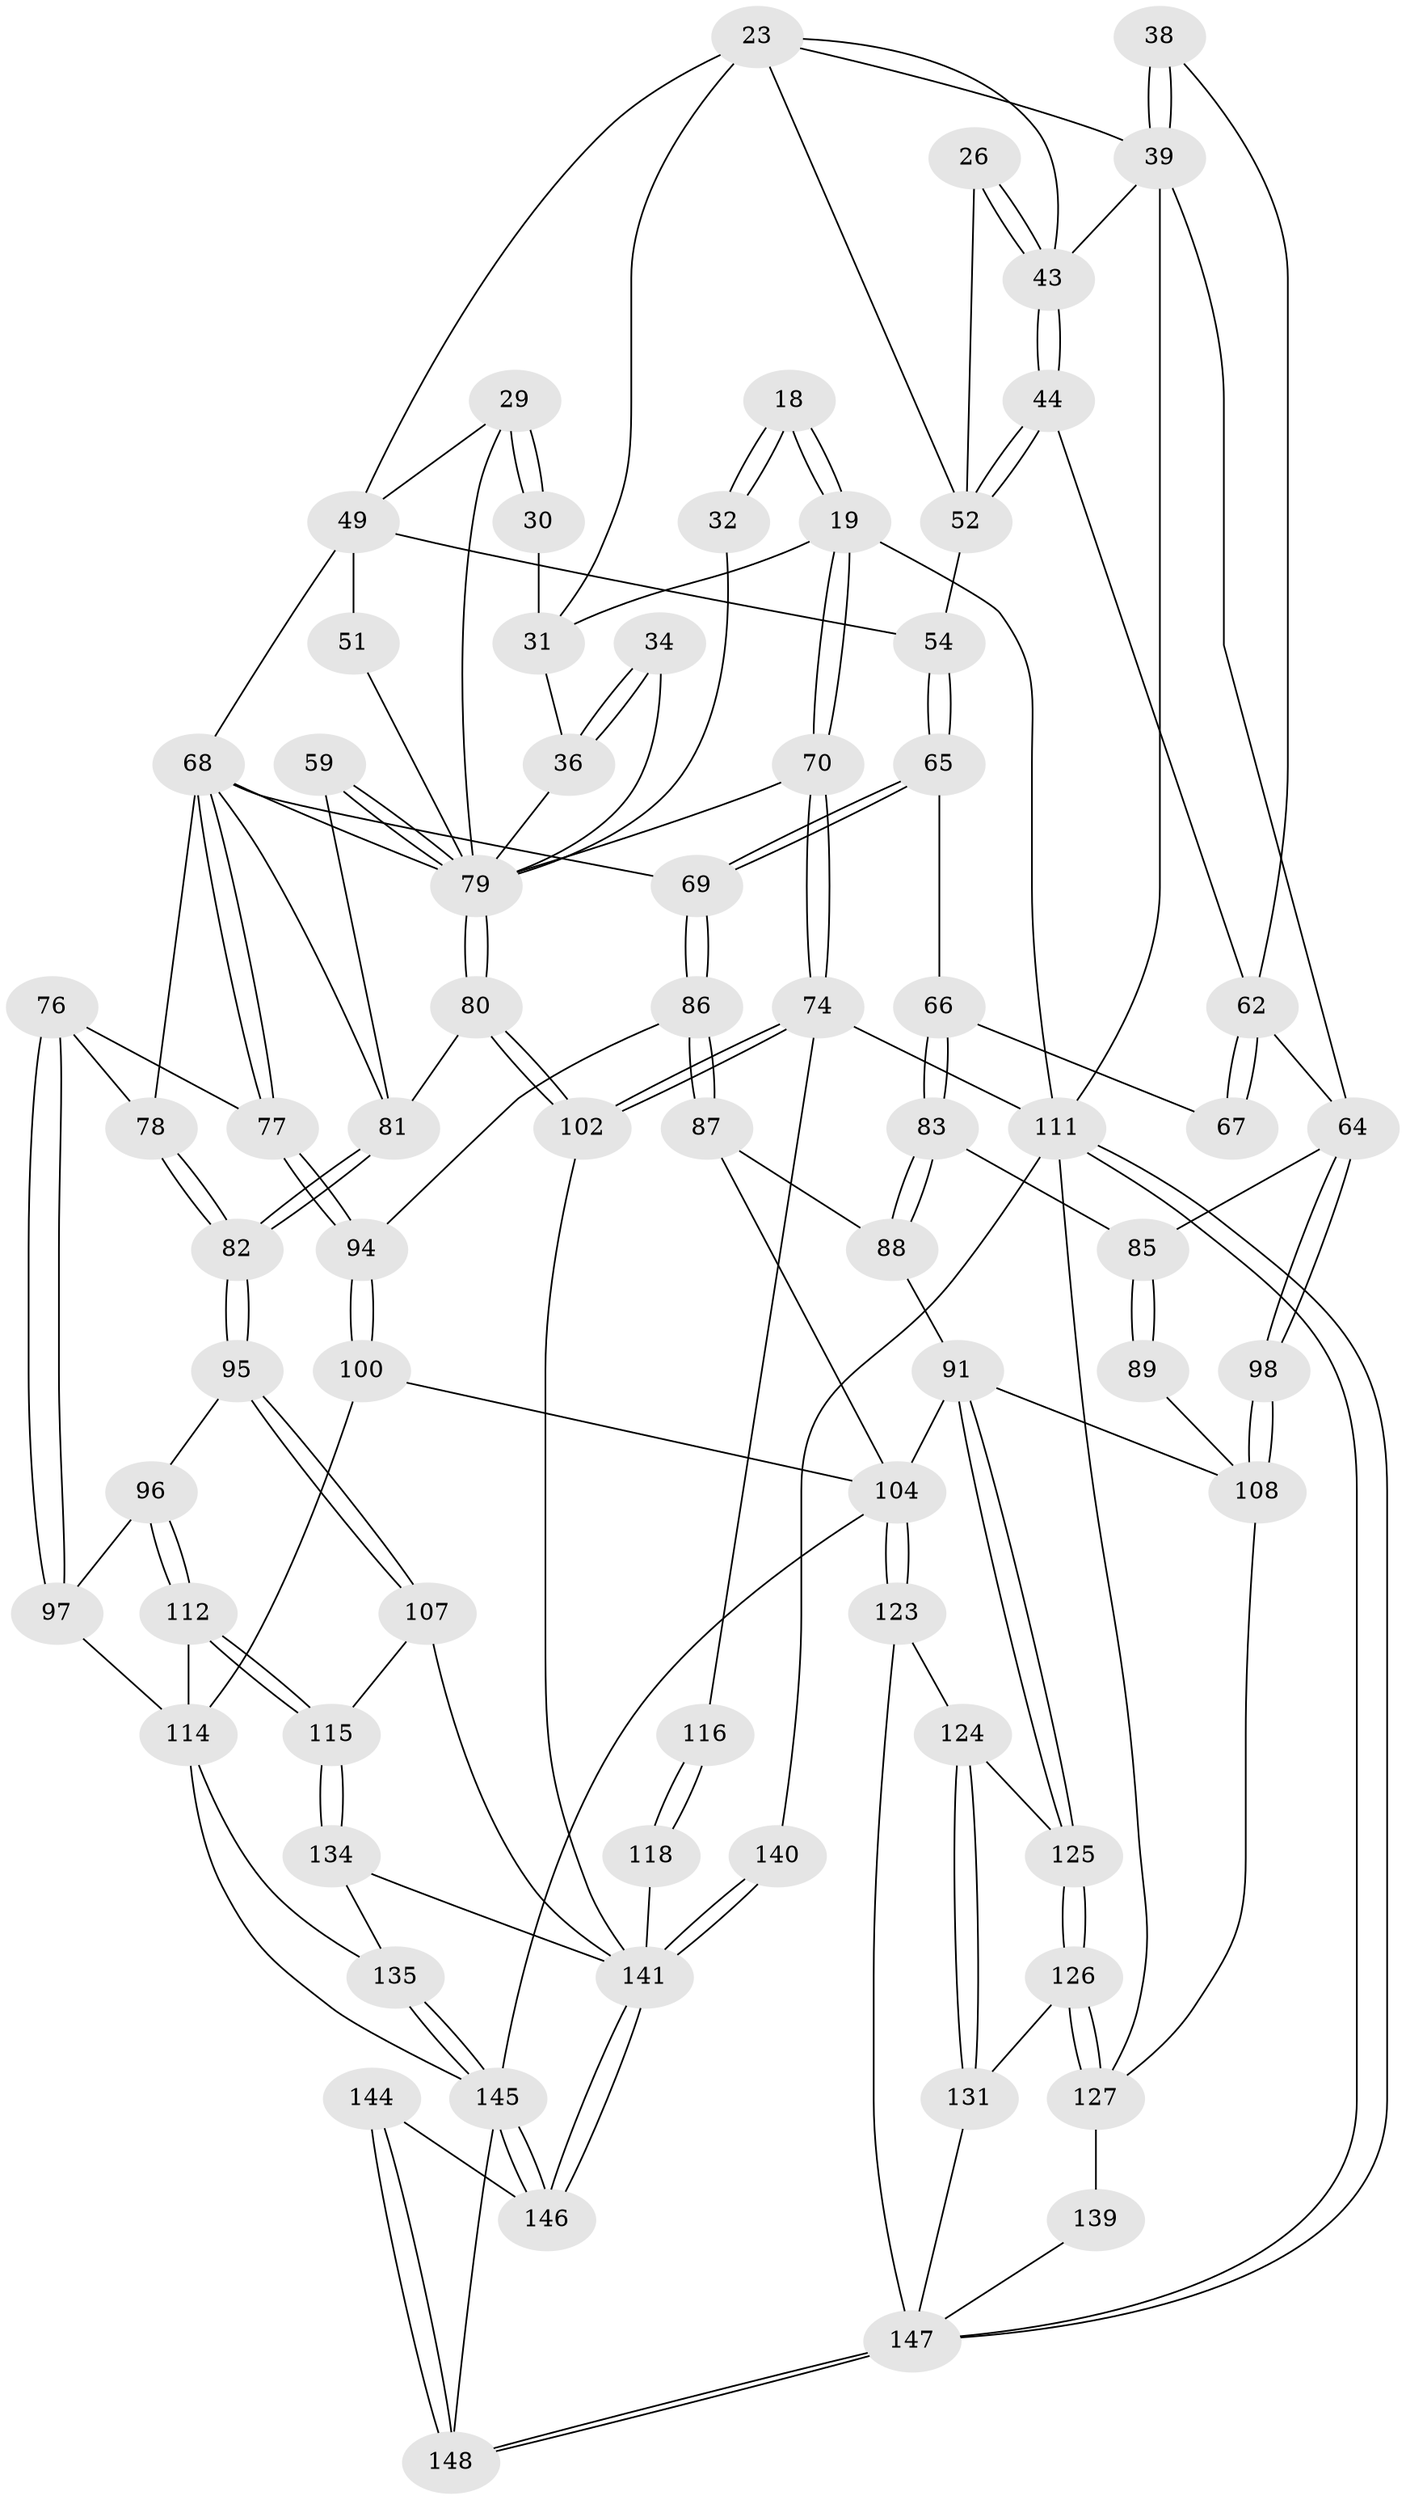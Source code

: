 // original degree distribution, {3: 0.013513513513513514, 6: 0.22972972972972974, 4: 0.24324324324324326, 5: 0.5135135135135135}
// Generated by graph-tools (version 1.1) at 2025/00/03/09/25 05:00:17]
// undirected, 74 vertices, 171 edges
graph export_dot {
graph [start="1"]
  node [color=gray90,style=filled];
  18 [pos="+1+0.06836138259495274",super="+16+17"];
  19 [pos="+1+0.06770385068275296",super="+15"];
  23 [pos="+0.5231860411761341+0.07111430988819764",super="+12+11+5"];
  26 [pos="+0.3343479194128463+0.17365522696257402"];
  29 [pos="+0.684931725163315+0.17832036254206915"];
  30 [pos="+0.6958559303203327+0.12036512559762001"];
  31 [pos="+0.8091433239531564+0.12293791356183631",super="+9+13"];
  32 [pos="+0.9127663738583378+0.20109732888850193"];
  34 [pos="+0.8686884219976042+0.32097447700035353"];
  36 [pos="+0.7418819745143289+0.20849263670833368",super="+35"];
  38 [pos="+0+0.1950448368639635"];
  39 [pos="+0+0.19779520300120265",super="+22"];
  43 [pos="+0.17809152190167798+0.2663076908391146",super="+21+20"];
  44 [pos="+0.17665153569709627+0.3159061752524561"];
  49 [pos="+0.5168584846849082+0.34351366404078326",super="+48+28"];
  51 [pos="+0.6351628951513507+0.30573995795685066",super="+47"];
  52 [pos="+0.26535818387847393+0.32117499104967817",super="+25"];
  54 [pos="+0.2998000223802654+0.34489094598990816",super="+50"];
  59 [pos="+0.8501983175409726+0.4100634893991298"];
  62 [pos="+0+0.4574265805820472",super="+46+45"];
  64 [pos="+0+0.46219662715354304",super="+63"];
  65 [pos="+0.32867194289846985+0.4811840955308234"];
  66 [pos="+0.19729866501959217+0.4864093567226754"];
  67 [pos="+0.15671036427361587+0.42174461111646244"];
  68 [pos="+0.44323794003090106+0.46340632796381087",super="+57+61"];
  69 [pos="+0.3460399675123349+0.49008317442576027"];
  70 [pos="+1+0.3835408291676454"];
  74 [pos="+1+0.6093869057183089",super="+73"];
  76 [pos="+0.5747616433359236+0.5724556519576854"];
  77 [pos="+0.5054971614734711+0.5593858317212225"];
  78 [pos="+0.7192331238490663+0.5502125127637315",super="+75"];
  79 [pos="+0.9171106622747671+0.5986172878400795",super="+71+58"];
  80 [pos="+0.9177889926852644+0.6043702164232176"];
  81 [pos="+0.7893557435149553+0.6028715032931288",super="+60"];
  82 [pos="+0.7407950367304382+0.6197488630018305"];
  83 [pos="+0.1929988989982873+0.495740701631948"];
  85 [pos="+0.0005603095849750281+0.5054057088682946",super="+84"];
  86 [pos="+0.33989931256938977+0.5896988105805882"];
  87 [pos="+0.33243766873282776+0.6147242960396772"];
  88 [pos="+0.2231751147252662+0.6319074027050303"];
  89 [pos="+0.0953855125044283+0.6249254763373921"];
  91 [pos="+0.15647105577783676+0.6974805529707843",super="+90"];
  94 [pos="+0.47847350319392096+0.611421749708403"];
  95 [pos="+0.7407417327624393+0.6198588399143617"];
  96 [pos="+0.6512111245602711+0.6576405517259389"];
  97 [pos="+0.6011818662964263+0.6202914686200373"];
  98 [pos="+0+0.5633131001951129"];
  100 [pos="+0.47293928294688925+0.6417521773800717"];
  102 [pos="+0.9212372786133404+0.60863396467325"];
  104 [pos="+0.2761655903807546+0.7316481924224912",super="+103+101"];
  107 [pos="+0.8052982890375825+0.7590013042973236"];
  108 [pos="+0+1",super="+92+93"];
  111 [pos="+0+1",super="+72"];
  112 [pos="+0.6400325902297842+0.7152462979892955"];
  114 [pos="+0.50991051895875+0.748212156965054",super="+99+113"];
  115 [pos="+0.7521620581787861+0.7832041603902749"];
  116 [pos="+1+0.7692201499013434"];
  118 [pos="+0.9422925584840327+0.7946057246320728",super="+117"];
  123 [pos="+0.24810337844572689+0.8049627489008729"];
  124 [pos="+0.24343906631207843+0.8031366230757475"];
  125 [pos="+0.1528005966457471+0.7495325857909501"];
  126 [pos="+0.13405062773933665+0.7947581316494038"];
  127 [pos="+0.11072286438766174+0.8189898623910394",super="+110"];
  131 [pos="+0.18255983245805493+0.8281162274871255"];
  134 [pos="+0.7116937798551279+0.8401811782800681"];
  135 [pos="+0.6723382187137352+0.8671810501420856",super="+132"];
  139 [pos="+0.17434234386023145+0.8791238024773644"];
  140 [pos="+1+1"];
  141 [pos="+0.8879315745600976+1",super="+137+120+119+106"];
  144 [pos="+0.4086075213229762+1"];
  145 [pos="+0.6807179122240463+0.9362474848706579",super="+142"];
  146 [pos="+0.7903019954678102+1",super="+143"];
  147 [pos="+0+1",super="+138+136"];
  148 [pos="+0.33022005688926115+1",super="+129+128"];
  18 -- 19 [weight=3];
  18 -- 19;
  18 -- 32 [weight=2];
  18 -- 32;
  19 -- 70;
  19 -- 70;
  19 -- 31;
  19 -- 111 [weight=2];
  23 -- 31 [weight=2];
  23 -- 49;
  23 -- 43;
  23 -- 39;
  23 -- 52;
  26 -- 43 [weight=2];
  26 -- 43;
  26 -- 52;
  29 -- 30;
  29 -- 30;
  29 -- 49;
  29 -- 79;
  30 -- 31 [weight=2];
  31 -- 36;
  32 -- 79;
  34 -- 36 [weight=2];
  34 -- 36;
  34 -- 79;
  36 -- 79;
  38 -- 39 [weight=2];
  38 -- 39;
  38 -- 62;
  39 -- 64;
  39 -- 111 [weight=2];
  39 -- 43;
  43 -- 44;
  43 -- 44;
  44 -- 52;
  44 -- 52;
  44 -- 62;
  49 -- 51 [weight=2];
  49 -- 68;
  49 -- 54;
  51 -- 79 [weight=2];
  52 -- 54 [weight=2];
  54 -- 65;
  54 -- 65;
  59 -- 79 [weight=2];
  59 -- 79;
  59 -- 81;
  62 -- 67 [weight=2];
  62 -- 67;
  62 -- 64;
  64 -- 98;
  64 -- 98;
  64 -- 85;
  65 -- 66;
  65 -- 69;
  65 -- 69;
  66 -- 67;
  66 -- 83;
  66 -- 83;
  68 -- 69;
  68 -- 77;
  68 -- 77;
  68 -- 79;
  68 -- 78 [weight=2];
  68 -- 81;
  69 -- 86;
  69 -- 86;
  70 -- 74;
  70 -- 74;
  70 -- 79;
  74 -- 102;
  74 -- 102;
  74 -- 116;
  74 -- 111;
  76 -- 77;
  76 -- 97;
  76 -- 97;
  76 -- 78;
  77 -- 94;
  77 -- 94;
  78 -- 82;
  78 -- 82;
  79 -- 80;
  79 -- 80;
  80 -- 81;
  80 -- 102;
  80 -- 102;
  81 -- 82;
  81 -- 82;
  82 -- 95;
  82 -- 95;
  83 -- 88;
  83 -- 88;
  83 -- 85;
  85 -- 89 [weight=2];
  85 -- 89;
  86 -- 87;
  86 -- 87;
  86 -- 94;
  87 -- 88;
  87 -- 104;
  88 -- 91;
  89 -- 108;
  91 -- 125;
  91 -- 125;
  91 -- 108;
  91 -- 104;
  94 -- 100;
  94 -- 100;
  95 -- 96;
  95 -- 107;
  95 -- 107;
  96 -- 97;
  96 -- 112;
  96 -- 112;
  97 -- 114;
  98 -- 108 [weight=2];
  98 -- 108;
  100 -- 114;
  100 -- 104;
  102 -- 141;
  104 -- 123;
  104 -- 123;
  104 -- 145;
  107 -- 115;
  107 -- 141;
  108 -- 127;
  111 -- 147;
  111 -- 147;
  111 -- 140;
  111 -- 127;
  112 -- 115;
  112 -- 115;
  112 -- 114;
  114 -- 145;
  114 -- 135;
  115 -- 134;
  115 -- 134;
  116 -- 118 [weight=2];
  116 -- 118;
  118 -- 141 [weight=2];
  123 -- 124;
  123 -- 147;
  124 -- 125;
  124 -- 131;
  124 -- 131;
  125 -- 126;
  125 -- 126;
  126 -- 127;
  126 -- 127;
  126 -- 131;
  127 -- 139 [weight=2];
  131 -- 147;
  134 -- 135;
  134 -- 141;
  135 -- 145 [weight=2];
  135 -- 145;
  139 -- 147;
  140 -- 141 [weight=2];
  140 -- 141;
  141 -- 146;
  141 -- 146;
  144 -- 148 [weight=2];
  144 -- 148;
  144 -- 146;
  145 -- 146 [weight=2];
  145 -- 146;
  145 -- 148;
  147 -- 148 [weight=2];
  147 -- 148;
}
